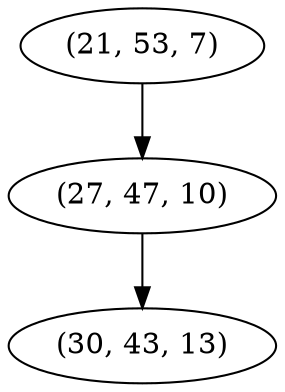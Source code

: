digraph tree {
    "(21, 53, 7)";
    "(27, 47, 10)";
    "(30, 43, 13)";
    "(21, 53, 7)" -> "(27, 47, 10)";
    "(27, 47, 10)" -> "(30, 43, 13)";
}
